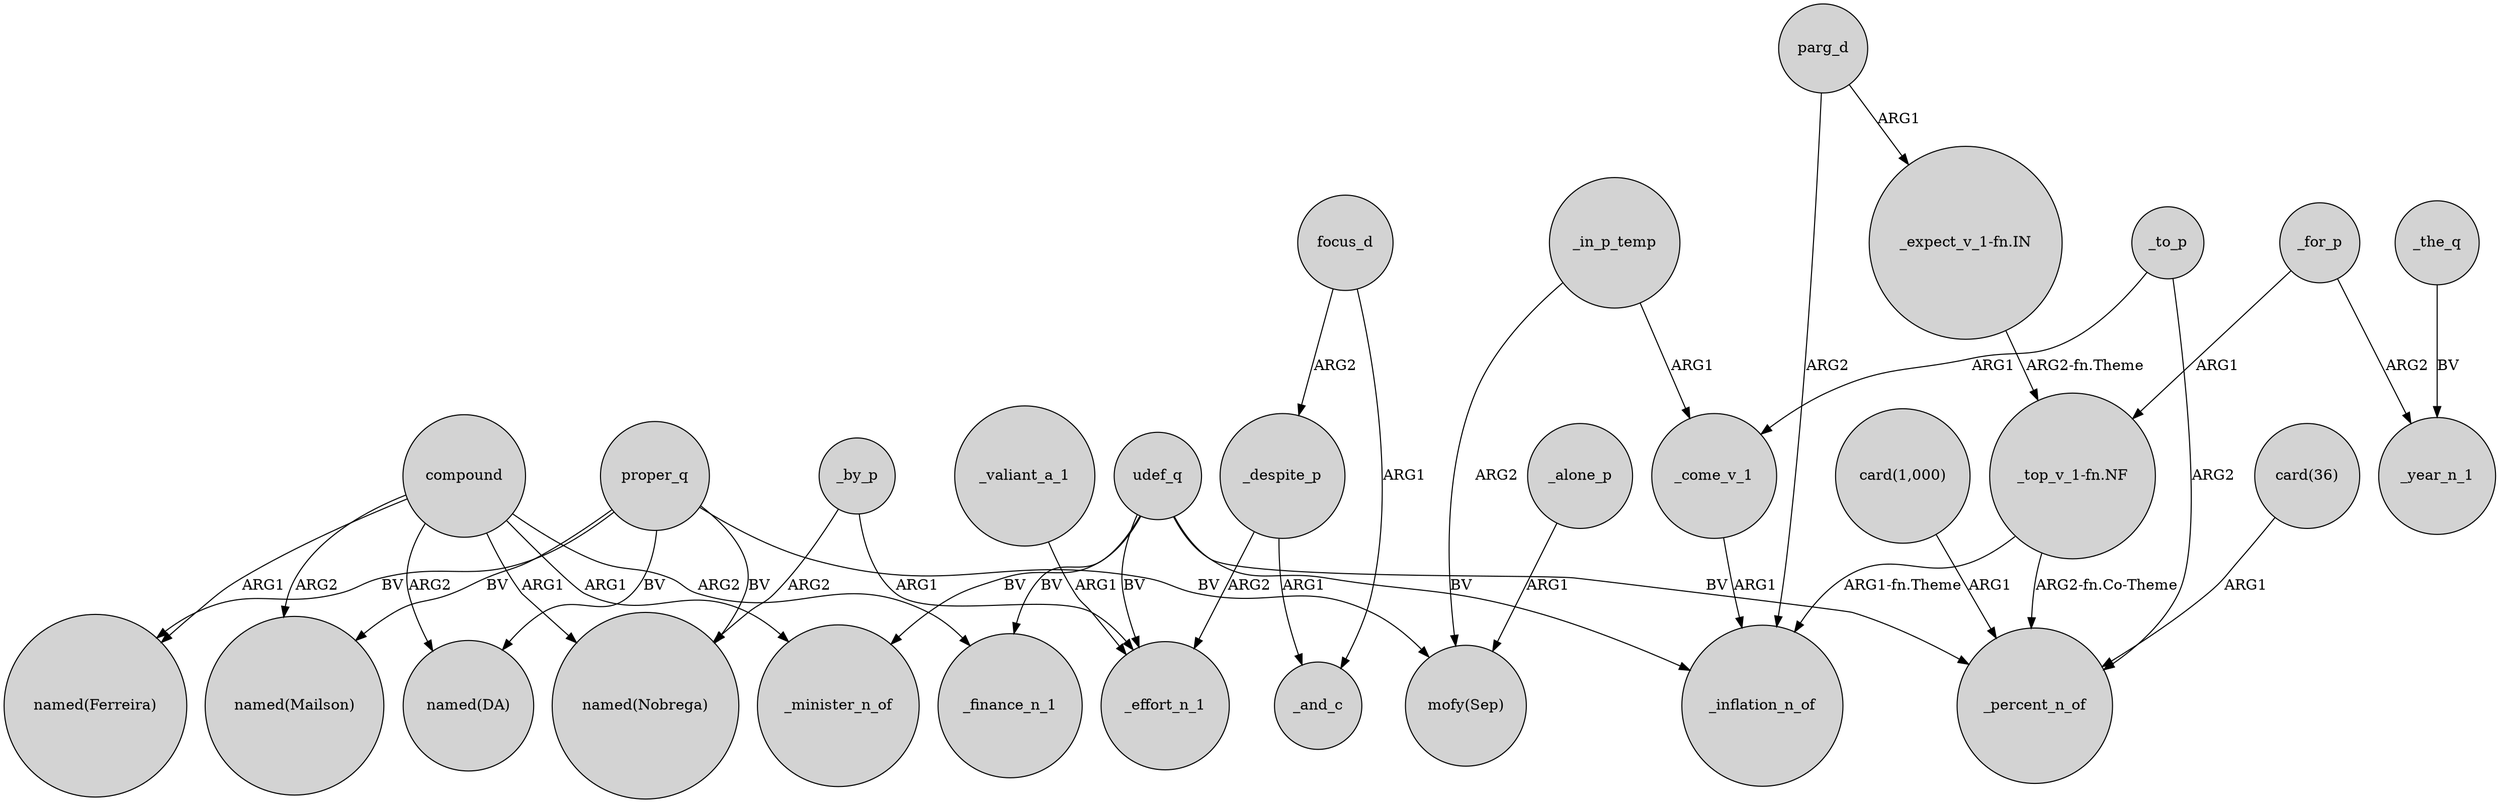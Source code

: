 digraph {
	node [shape=circle style=filled]
	"_top_v_1-fn.NF" -> _inflation_n_of [label="ARG1-fn.Theme"]
	udef_q -> _inflation_n_of [label=BV]
	_for_p -> _year_n_1 [label=ARG2]
	_in_p_temp -> _come_v_1 [label=ARG1]
	udef_q -> _finance_n_1 [label=BV]
	_to_p -> _come_v_1 [label=ARG1]
	_despite_p -> _and_c [label=ARG1]
	_valiant_a_1 -> _effort_n_1 [label=ARG1]
	_by_p -> _effort_n_1 [label=ARG1]
	proper_q -> "named(DA)" [label=BV]
	compound -> "named(Mailson)" [label=ARG2]
	_by_p -> "named(Nobrega)" [label=ARG2]
	compound -> "named(Ferreira)" [label=ARG1]
	focus_d -> _despite_p [label=ARG2]
	compound -> _finance_n_1 [label=ARG2]
	"_top_v_1-fn.NF" -> _percent_n_of [label="ARG2-fn.Co-Theme"]
	proper_q -> "mofy(Sep)" [label=BV]
	"_expect_v_1-fn.IN" -> "_top_v_1-fn.NF" [label="ARG2-fn.Theme"]
	_for_p -> "_top_v_1-fn.NF" [label=ARG1]
	_come_v_1 -> _inflation_n_of [label=ARG1]
	compound -> "named(DA)" [label=ARG2]
	proper_q -> "named(Ferreira)" [label=BV]
	proper_q -> "named(Nobrega)" [label=BV]
	compound -> _minister_n_of [label=ARG1]
	_alone_p -> "mofy(Sep)" [label=ARG1]
	parg_d -> "_expect_v_1-fn.IN" [label=ARG1]
	focus_d -> _and_c [label=ARG1]
	"card(1,000)" -> _percent_n_of [label=ARG1]
	_the_q -> _year_n_1 [label=BV]
	udef_q -> _minister_n_of [label=BV]
	_to_p -> _percent_n_of [label=ARG2]
	proper_q -> "named(Mailson)" [label=BV]
	"card(36)" -> _percent_n_of [label=ARG1]
	udef_q -> _percent_n_of [label=BV]
	_despite_p -> _effort_n_1 [label=ARG2]
	compound -> "named(Nobrega)" [label=ARG1]
	_in_p_temp -> "mofy(Sep)" [label=ARG2]
	udef_q -> _effort_n_1 [label=BV]
	parg_d -> _inflation_n_of [label=ARG2]
}
